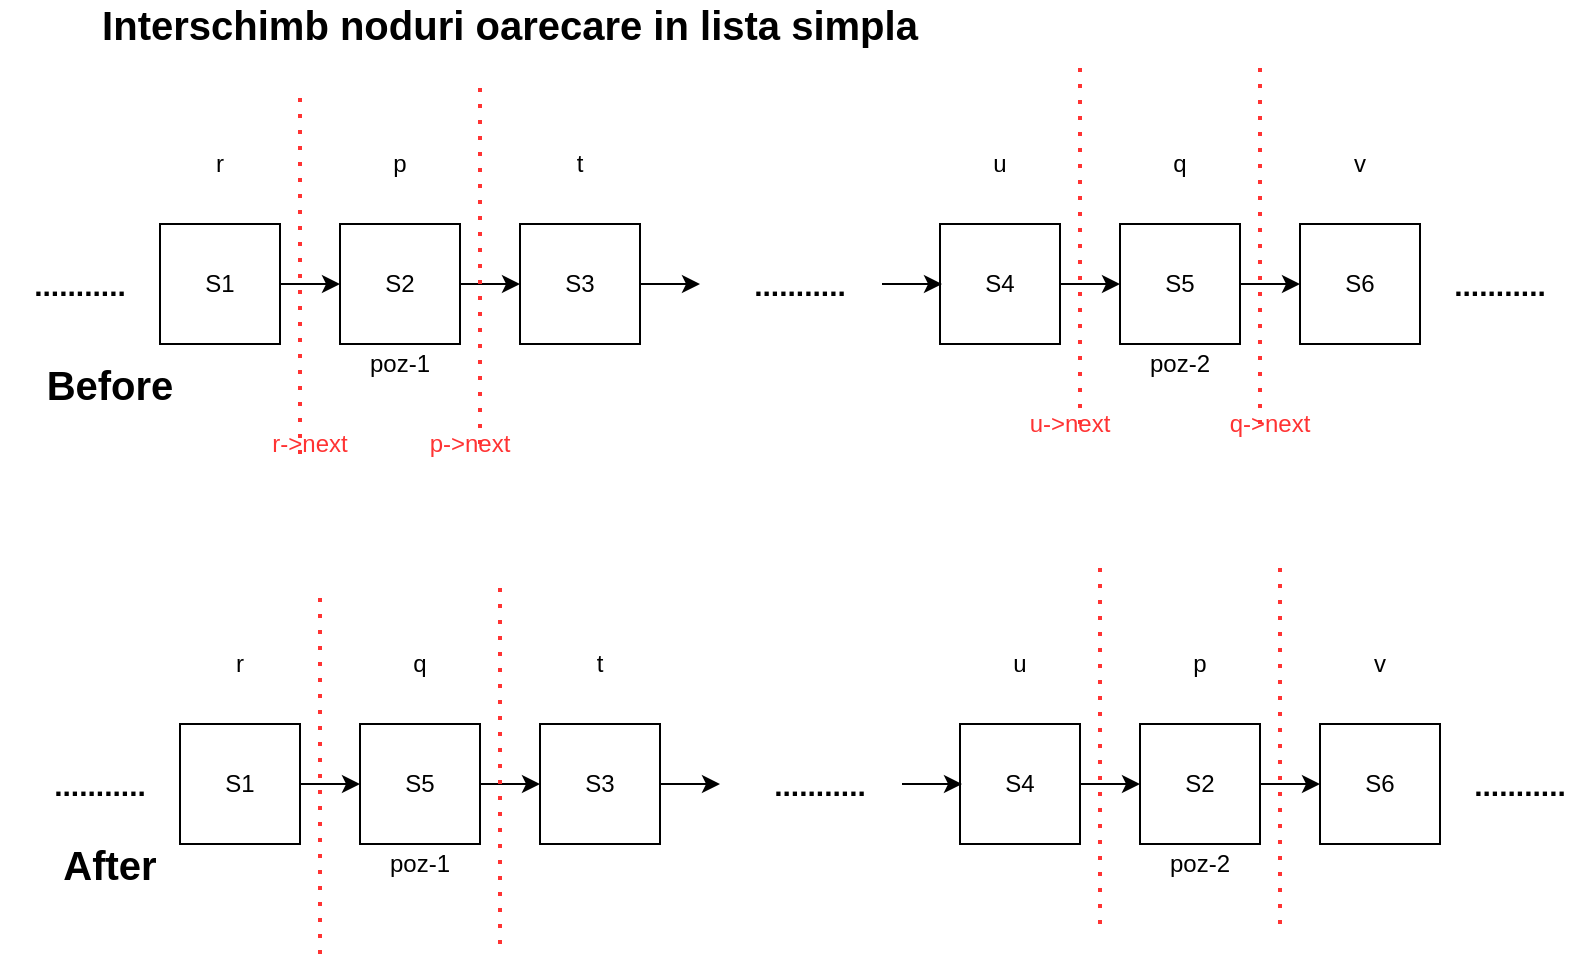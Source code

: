 <mxfile version="14.5.3" type="device"><diagram id="LXedtKztsBGQPVvHpxox" name="Page-1"><mxGraphModel dx="1038" dy="548" grid="1" gridSize="10" guides="1" tooltips="1" connect="1" arrows="1" fold="1" page="1" pageScale="1" pageWidth="827" pageHeight="1169" math="0" shadow="0"><root><mxCell id="0"/><mxCell id="1" parent="0"/><mxCell id="YJG6Qnph4x91VhUtkJ_u-7" style="edgeStyle=orthogonalEdgeStyle;rounded=0;orthogonalLoop=1;jettySize=auto;html=1;exitX=1;exitY=0.5;exitDx=0;exitDy=0;entryX=0;entryY=0.5;entryDx=0;entryDy=0;" edge="1" parent="1" source="YJG6Qnph4x91VhUtkJ_u-1" target="YJG6Qnph4x91VhUtkJ_u-2"><mxGeometry relative="1" as="geometry"/></mxCell><mxCell id="YJG6Qnph4x91VhUtkJ_u-1" value="S1" style="rounded=0;whiteSpace=wrap;html=1;" vertex="1" parent="1"><mxGeometry x="80" y="120" width="60" height="60" as="geometry"/></mxCell><mxCell id="YJG6Qnph4x91VhUtkJ_u-8" style="edgeStyle=orthogonalEdgeStyle;rounded=0;orthogonalLoop=1;jettySize=auto;html=1;exitX=1;exitY=0.5;exitDx=0;exitDy=0;entryX=0;entryY=0.5;entryDx=0;entryDy=0;" edge="1" parent="1" source="YJG6Qnph4x91VhUtkJ_u-2" target="YJG6Qnph4x91VhUtkJ_u-3"><mxGeometry relative="1" as="geometry"/></mxCell><mxCell id="YJG6Qnph4x91VhUtkJ_u-2" value="S2" style="rounded=0;whiteSpace=wrap;html=1;" vertex="1" parent="1"><mxGeometry x="170" y="120" width="60" height="60" as="geometry"/></mxCell><mxCell id="YJG6Qnph4x91VhUtkJ_u-9" style="edgeStyle=orthogonalEdgeStyle;rounded=0;orthogonalLoop=1;jettySize=auto;html=1;exitX=1;exitY=0.5;exitDx=0;exitDy=0;" edge="1" parent="1" source="YJG6Qnph4x91VhUtkJ_u-3"><mxGeometry relative="1" as="geometry"><mxPoint x="350" y="150" as="targetPoint"/></mxGeometry></mxCell><mxCell id="YJG6Qnph4x91VhUtkJ_u-3" value="S3" style="rounded=0;whiteSpace=wrap;html=1;" vertex="1" parent="1"><mxGeometry x="260" y="120" width="60" height="60" as="geometry"/></mxCell><mxCell id="YJG6Qnph4x91VhUtkJ_u-10" style="edgeStyle=orthogonalEdgeStyle;rounded=0;orthogonalLoop=1;jettySize=auto;html=1;exitX=1;exitY=0.5;exitDx=0;exitDy=0;entryX=0;entryY=0.5;entryDx=0;entryDy=0;" edge="1" parent="1" source="YJG6Qnph4x91VhUtkJ_u-4" target="YJG6Qnph4x91VhUtkJ_u-5"><mxGeometry relative="1" as="geometry"/></mxCell><mxCell id="YJG6Qnph4x91VhUtkJ_u-4" value="S4" style="rounded=0;whiteSpace=wrap;html=1;" vertex="1" parent="1"><mxGeometry x="470" y="120" width="60" height="60" as="geometry"/></mxCell><mxCell id="YJG6Qnph4x91VhUtkJ_u-11" style="edgeStyle=orthogonalEdgeStyle;rounded=0;orthogonalLoop=1;jettySize=auto;html=1;exitX=1;exitY=0.5;exitDx=0;exitDy=0;entryX=0;entryY=0.5;entryDx=0;entryDy=0;" edge="1" parent="1" source="YJG6Qnph4x91VhUtkJ_u-5" target="YJG6Qnph4x91VhUtkJ_u-6"><mxGeometry relative="1" as="geometry"/></mxCell><mxCell id="YJG6Qnph4x91VhUtkJ_u-5" value="S5" style="rounded=0;whiteSpace=wrap;html=1;" vertex="1" parent="1"><mxGeometry x="560" y="120" width="60" height="60" as="geometry"/></mxCell><mxCell id="YJG6Qnph4x91VhUtkJ_u-6" value="S6" style="rounded=0;whiteSpace=wrap;html=1;" vertex="1" parent="1"><mxGeometry x="650" y="120" width="60" height="60" as="geometry"/></mxCell><mxCell id="YJG6Qnph4x91VhUtkJ_u-12" style="edgeStyle=orthogonalEdgeStyle;rounded=0;orthogonalLoop=1;jettySize=auto;html=1;" edge="1" parent="1"><mxGeometry relative="1" as="geometry"><mxPoint x="471" y="150" as="targetPoint"/><mxPoint x="441" y="150" as="sourcePoint"/></mxGeometry></mxCell><mxCell id="YJG6Qnph4x91VhUtkJ_u-13" value="" style="endArrow=none;dashed=1;html=1;dashPattern=1 3;strokeWidth=2;strokeColor=#FF3333;jumpSize=15;" edge="1" parent="1"><mxGeometry width="50" height="50" relative="1" as="geometry"><mxPoint x="150" y="235" as="sourcePoint"/><mxPoint x="150" y="55" as="targetPoint"/></mxGeometry></mxCell><mxCell id="YJG6Qnph4x91VhUtkJ_u-14" value="" style="endArrow=none;dashed=1;html=1;dashPattern=1 3;strokeWidth=2;strokeColor=#FF3333;jumpSize=15;" edge="1" parent="1"><mxGeometry width="50" height="50" relative="1" as="geometry"><mxPoint x="240" y="230" as="sourcePoint"/><mxPoint x="240" y="50" as="targetPoint"/></mxGeometry></mxCell><mxCell id="YJG6Qnph4x91VhUtkJ_u-15" value="" style="endArrow=none;dashed=1;html=1;dashPattern=1 3;strokeWidth=2;strokeColor=#FF3333;jumpSize=15;" edge="1" parent="1"><mxGeometry width="50" height="50" relative="1" as="geometry"><mxPoint x="540" y="220" as="sourcePoint"/><mxPoint x="540" y="40" as="targetPoint"/></mxGeometry></mxCell><mxCell id="YJG6Qnph4x91VhUtkJ_u-16" value="" style="endArrow=none;dashed=1;html=1;dashPattern=1 3;strokeWidth=2;strokeColor=#FF3333;jumpSize=15;" edge="1" parent="1"><mxGeometry width="50" height="50" relative="1" as="geometry"><mxPoint x="630" y="220" as="sourcePoint"/><mxPoint x="630" y="40" as="targetPoint"/></mxGeometry></mxCell><mxCell id="YJG6Qnph4x91VhUtkJ_u-17" value="poz-1" style="text;html=1;strokeColor=none;fillColor=none;align=center;verticalAlign=middle;whiteSpace=wrap;rounded=0;" vertex="1" parent="1"><mxGeometry x="180" y="180" width="40" height="20" as="geometry"/></mxCell><mxCell id="YJG6Qnph4x91VhUtkJ_u-19" value="poz-2" style="text;html=1;strokeColor=none;fillColor=none;align=center;verticalAlign=middle;whiteSpace=wrap;rounded=0;" vertex="1" parent="1"><mxGeometry x="570" y="180" width="40" height="20" as="geometry"/></mxCell><mxCell id="YJG6Qnph4x91VhUtkJ_u-20" value="p" style="text;html=1;strokeColor=none;fillColor=none;align=center;verticalAlign=middle;whiteSpace=wrap;rounded=0;" vertex="1" parent="1"><mxGeometry x="180" y="80" width="40" height="20" as="geometry"/></mxCell><mxCell id="YJG6Qnph4x91VhUtkJ_u-21" value="q" style="text;html=1;strokeColor=none;fillColor=none;align=center;verticalAlign=middle;whiteSpace=wrap;rounded=0;" vertex="1" parent="1"><mxGeometry x="570" y="80" width="40" height="20" as="geometry"/></mxCell><mxCell id="YJG6Qnph4x91VhUtkJ_u-22" value="r" style="text;html=1;strokeColor=none;fillColor=none;align=center;verticalAlign=middle;whiteSpace=wrap;rounded=0;" vertex="1" parent="1"><mxGeometry x="90" y="80" width="40" height="20" as="geometry"/></mxCell><mxCell id="YJG6Qnph4x91VhUtkJ_u-23" value="t" style="text;html=1;strokeColor=none;fillColor=none;align=center;verticalAlign=middle;whiteSpace=wrap;rounded=0;" vertex="1" parent="1"><mxGeometry x="270" y="80" width="40" height="20" as="geometry"/></mxCell><mxCell id="YJG6Qnph4x91VhUtkJ_u-24" value="u" style="text;html=1;strokeColor=none;fillColor=none;align=center;verticalAlign=middle;whiteSpace=wrap;rounded=0;" vertex="1" parent="1"><mxGeometry x="480" y="80" width="40" height="20" as="geometry"/></mxCell><mxCell id="YJG6Qnph4x91VhUtkJ_u-25" value="v" style="text;html=1;strokeColor=none;fillColor=none;align=center;verticalAlign=middle;whiteSpace=wrap;rounded=0;" vertex="1" parent="1"><mxGeometry x="660" y="80" width="40" height="20" as="geometry"/></mxCell><mxCell id="YJG6Qnph4x91VhUtkJ_u-26" style="edgeStyle=orthogonalEdgeStyle;rounded=0;orthogonalLoop=1;jettySize=auto;html=1;exitX=1;exitY=0.5;exitDx=0;exitDy=0;entryX=0;entryY=0.5;entryDx=0;entryDy=0;" edge="1" parent="1" source="YJG6Qnph4x91VhUtkJ_u-27" target="YJG6Qnph4x91VhUtkJ_u-29"><mxGeometry relative="1" as="geometry"/></mxCell><mxCell id="YJG6Qnph4x91VhUtkJ_u-27" value="S1" style="rounded=0;whiteSpace=wrap;html=1;" vertex="1" parent="1"><mxGeometry x="90" y="370" width="60" height="60" as="geometry"/></mxCell><mxCell id="YJG6Qnph4x91VhUtkJ_u-28" style="edgeStyle=orthogonalEdgeStyle;rounded=0;orthogonalLoop=1;jettySize=auto;html=1;exitX=1;exitY=0.5;exitDx=0;exitDy=0;entryX=0;entryY=0.5;entryDx=0;entryDy=0;" edge="1" parent="1" source="YJG6Qnph4x91VhUtkJ_u-29" target="YJG6Qnph4x91VhUtkJ_u-31"><mxGeometry relative="1" as="geometry"/></mxCell><mxCell id="YJG6Qnph4x91VhUtkJ_u-29" value="S5" style="rounded=0;whiteSpace=wrap;html=1;" vertex="1" parent="1"><mxGeometry x="180" y="370" width="60" height="60" as="geometry"/></mxCell><mxCell id="YJG6Qnph4x91VhUtkJ_u-30" style="edgeStyle=orthogonalEdgeStyle;rounded=0;orthogonalLoop=1;jettySize=auto;html=1;exitX=1;exitY=0.5;exitDx=0;exitDy=0;" edge="1" parent="1" source="YJG6Qnph4x91VhUtkJ_u-31"><mxGeometry relative="1" as="geometry"><mxPoint x="360" y="400" as="targetPoint"/></mxGeometry></mxCell><mxCell id="YJG6Qnph4x91VhUtkJ_u-31" value="S3" style="rounded=0;whiteSpace=wrap;html=1;" vertex="1" parent="1"><mxGeometry x="270" y="370" width="60" height="60" as="geometry"/></mxCell><mxCell id="YJG6Qnph4x91VhUtkJ_u-32" style="edgeStyle=orthogonalEdgeStyle;rounded=0;orthogonalLoop=1;jettySize=auto;html=1;exitX=1;exitY=0.5;exitDx=0;exitDy=0;entryX=0;entryY=0.5;entryDx=0;entryDy=0;" edge="1" parent="1" source="YJG6Qnph4x91VhUtkJ_u-33" target="YJG6Qnph4x91VhUtkJ_u-35"><mxGeometry relative="1" as="geometry"/></mxCell><mxCell id="YJG6Qnph4x91VhUtkJ_u-33" value="S4" style="rounded=0;whiteSpace=wrap;html=1;" vertex="1" parent="1"><mxGeometry x="480" y="370" width="60" height="60" as="geometry"/></mxCell><mxCell id="YJG6Qnph4x91VhUtkJ_u-34" style="edgeStyle=orthogonalEdgeStyle;rounded=0;orthogonalLoop=1;jettySize=auto;html=1;exitX=1;exitY=0.5;exitDx=0;exitDy=0;entryX=0;entryY=0.5;entryDx=0;entryDy=0;" edge="1" parent="1" source="YJG6Qnph4x91VhUtkJ_u-35" target="YJG6Qnph4x91VhUtkJ_u-36"><mxGeometry relative="1" as="geometry"/></mxCell><mxCell id="YJG6Qnph4x91VhUtkJ_u-35" value="S2" style="rounded=0;whiteSpace=wrap;html=1;" vertex="1" parent="1"><mxGeometry x="570" y="370" width="60" height="60" as="geometry"/></mxCell><mxCell id="YJG6Qnph4x91VhUtkJ_u-36" value="S6" style="rounded=0;whiteSpace=wrap;html=1;" vertex="1" parent="1"><mxGeometry x="660" y="370" width="60" height="60" as="geometry"/></mxCell><mxCell id="YJG6Qnph4x91VhUtkJ_u-37" style="edgeStyle=orthogonalEdgeStyle;rounded=0;orthogonalLoop=1;jettySize=auto;html=1;" edge="1" parent="1"><mxGeometry relative="1" as="geometry"><mxPoint x="481" y="400" as="targetPoint"/><mxPoint x="451" y="400" as="sourcePoint"/></mxGeometry></mxCell><mxCell id="YJG6Qnph4x91VhUtkJ_u-38" value="" style="endArrow=none;dashed=1;html=1;dashPattern=1 3;strokeWidth=2;strokeColor=#FF3333;jumpSize=15;" edge="1" parent="1"><mxGeometry width="50" height="50" relative="1" as="geometry"><mxPoint x="160" y="485" as="sourcePoint"/><mxPoint x="160" y="305" as="targetPoint"/></mxGeometry></mxCell><mxCell id="YJG6Qnph4x91VhUtkJ_u-39" value="" style="endArrow=none;dashed=1;html=1;dashPattern=1 3;strokeWidth=2;strokeColor=#FF3333;jumpSize=15;" edge="1" parent="1"><mxGeometry width="50" height="50" relative="1" as="geometry"><mxPoint x="250" y="480" as="sourcePoint"/><mxPoint x="250" y="300" as="targetPoint"/></mxGeometry></mxCell><mxCell id="YJG6Qnph4x91VhUtkJ_u-40" value="" style="endArrow=none;dashed=1;html=1;dashPattern=1 3;strokeWidth=2;strokeColor=#FF3333;jumpSize=15;" edge="1" parent="1"><mxGeometry width="50" height="50" relative="1" as="geometry"><mxPoint x="550" y="470" as="sourcePoint"/><mxPoint x="550" y="290" as="targetPoint"/></mxGeometry></mxCell><mxCell id="YJG6Qnph4x91VhUtkJ_u-41" value="" style="endArrow=none;dashed=1;html=1;dashPattern=1 3;strokeWidth=2;strokeColor=#FF3333;jumpSize=15;" edge="1" parent="1"><mxGeometry width="50" height="50" relative="1" as="geometry"><mxPoint x="640" y="470" as="sourcePoint"/><mxPoint x="640" y="290" as="targetPoint"/></mxGeometry></mxCell><mxCell id="YJG6Qnph4x91VhUtkJ_u-42" value="poz-1" style="text;html=1;strokeColor=none;fillColor=none;align=center;verticalAlign=middle;whiteSpace=wrap;rounded=0;" vertex="1" parent="1"><mxGeometry x="190" y="430" width="40" height="20" as="geometry"/></mxCell><mxCell id="YJG6Qnph4x91VhUtkJ_u-43" value="poz-2" style="text;html=1;strokeColor=none;fillColor=none;align=center;verticalAlign=middle;whiteSpace=wrap;rounded=0;" vertex="1" parent="1"><mxGeometry x="580" y="430" width="40" height="20" as="geometry"/></mxCell><mxCell id="YJG6Qnph4x91VhUtkJ_u-44" value="q" style="text;html=1;strokeColor=none;fillColor=none;align=center;verticalAlign=middle;whiteSpace=wrap;rounded=0;" vertex="1" parent="1"><mxGeometry x="190" y="330" width="40" height="20" as="geometry"/></mxCell><mxCell id="YJG6Qnph4x91VhUtkJ_u-45" value="p" style="text;html=1;strokeColor=none;fillColor=none;align=center;verticalAlign=middle;whiteSpace=wrap;rounded=0;" vertex="1" parent="1"><mxGeometry x="580" y="330" width="40" height="20" as="geometry"/></mxCell><mxCell id="YJG6Qnph4x91VhUtkJ_u-46" value="r" style="text;html=1;strokeColor=none;fillColor=none;align=center;verticalAlign=middle;whiteSpace=wrap;rounded=0;" vertex="1" parent="1"><mxGeometry x="100" y="330" width="40" height="20" as="geometry"/></mxCell><mxCell id="YJG6Qnph4x91VhUtkJ_u-47" value="t" style="text;html=1;strokeColor=none;fillColor=none;align=center;verticalAlign=middle;whiteSpace=wrap;rounded=0;" vertex="1" parent="1"><mxGeometry x="280" y="330" width="40" height="20" as="geometry"/></mxCell><mxCell id="YJG6Qnph4x91VhUtkJ_u-48" value="u" style="text;html=1;strokeColor=none;fillColor=none;align=center;verticalAlign=middle;whiteSpace=wrap;rounded=0;" vertex="1" parent="1"><mxGeometry x="490" y="330" width="40" height="20" as="geometry"/></mxCell><mxCell id="YJG6Qnph4x91VhUtkJ_u-49" value="v" style="text;html=1;strokeColor=none;fillColor=none;align=center;verticalAlign=middle;whiteSpace=wrap;rounded=0;" vertex="1" parent="1"><mxGeometry x="670" y="330" width="40" height="20" as="geometry"/></mxCell><mxCell id="YJG6Qnph4x91VhUtkJ_u-50" value="r-&amp;gt;next" style="text;html=1;strokeColor=none;align=center;verticalAlign=middle;whiteSpace=wrap;rounded=0;fontColor=#FF3333;" vertex="1" parent="1"><mxGeometry x="130" y="220" width="50" height="20" as="geometry"/></mxCell><mxCell id="YJG6Qnph4x91VhUtkJ_u-51" value="p-&amp;gt;next" style="text;html=1;strokeColor=none;align=center;verticalAlign=middle;whiteSpace=wrap;rounded=0;fontColor=#FF3333;" vertex="1" parent="1"><mxGeometry x="210" y="220" width="50" height="20" as="geometry"/></mxCell><mxCell id="YJG6Qnph4x91VhUtkJ_u-52" value="u-&amp;gt;next" style="text;html=1;strokeColor=none;align=center;verticalAlign=middle;whiteSpace=wrap;rounded=0;fontColor=#FF3333;" vertex="1" parent="1"><mxGeometry x="510" y="210" width="50" height="20" as="geometry"/></mxCell><mxCell id="YJG6Qnph4x91VhUtkJ_u-53" value="q-&amp;gt;next" style="text;html=1;strokeColor=none;align=center;verticalAlign=middle;whiteSpace=wrap;rounded=0;fontColor=#FF3333;" vertex="1" parent="1"><mxGeometry x="610" y="210" width="50" height="20" as="geometry"/></mxCell><mxCell id="YJG6Qnph4x91VhUtkJ_u-54" value="&lt;font size=&quot;1&quot; color=&quot;#000000&quot;&gt;&lt;b style=&quot;font-size: 20px&quot;&gt;Interschimb noduri oarecare in lista simpla&lt;/b&gt;&lt;/font&gt;" style="text;html=1;strokeColor=none;fillColor=none;align=center;verticalAlign=middle;whiteSpace=wrap;rounded=0;fontColor=#FF3333;" vertex="1" parent="1"><mxGeometry x="40" y="10" width="430" height="20" as="geometry"/></mxCell><mxCell id="YJG6Qnph4x91VhUtkJ_u-55" value="&lt;font style=&quot;font-size: 15px&quot;&gt;&lt;b&gt;...........&lt;/b&gt;&lt;/font&gt;" style="text;html=1;strokeColor=none;fillColor=none;align=center;verticalAlign=middle;whiteSpace=wrap;rounded=0;" vertex="1" parent="1"><mxGeometry x="370" y="140" width="60" height="20" as="geometry"/></mxCell><mxCell id="YJG6Qnph4x91VhUtkJ_u-56" value="&lt;font style=&quot;font-size: 15px&quot;&gt;&lt;b&gt;...........&lt;/b&gt;&lt;/font&gt;" style="text;html=1;strokeColor=none;fillColor=none;align=center;verticalAlign=middle;whiteSpace=wrap;rounded=0;" vertex="1" parent="1"><mxGeometry x="720" y="140" width="60" height="20" as="geometry"/></mxCell><mxCell id="YJG6Qnph4x91VhUtkJ_u-57" value="&lt;font style=&quot;font-size: 15px&quot;&gt;&lt;b&gt;...........&lt;/b&gt;&lt;/font&gt;" style="text;html=1;strokeColor=none;fillColor=none;align=center;verticalAlign=middle;whiteSpace=wrap;rounded=0;" vertex="1" parent="1"><mxGeometry x="10" y="140" width="60" height="20" as="geometry"/></mxCell><mxCell id="YJG6Qnph4x91VhUtkJ_u-58" value="&lt;font style=&quot;font-size: 15px&quot;&gt;&lt;b&gt;...........&lt;/b&gt;&lt;/font&gt;" style="text;html=1;strokeColor=none;fillColor=none;align=center;verticalAlign=middle;whiteSpace=wrap;rounded=0;" vertex="1" parent="1"><mxGeometry x="380" y="390" width="60" height="20" as="geometry"/></mxCell><mxCell id="YJG6Qnph4x91VhUtkJ_u-59" value="&lt;font style=&quot;font-size: 15px&quot;&gt;&lt;b&gt;...........&lt;/b&gt;&lt;/font&gt;" style="text;html=1;strokeColor=none;fillColor=none;align=center;verticalAlign=middle;whiteSpace=wrap;rounded=0;" vertex="1" parent="1"><mxGeometry x="20" y="390" width="60" height="20" as="geometry"/></mxCell><mxCell id="YJG6Qnph4x91VhUtkJ_u-60" value="&lt;font style=&quot;font-size: 15px&quot;&gt;&lt;b&gt;...........&lt;/b&gt;&lt;/font&gt;" style="text;html=1;strokeColor=none;fillColor=none;align=center;verticalAlign=middle;whiteSpace=wrap;rounded=0;" vertex="1" parent="1"><mxGeometry x="730" y="390" width="60" height="20" as="geometry"/></mxCell><mxCell id="YJG6Qnph4x91VhUtkJ_u-61" value="&lt;font size=&quot;1&quot; color=&quot;#000000&quot;&gt;&lt;b style=&quot;font-size: 20px&quot;&gt;Before&lt;/b&gt;&lt;/font&gt;" style="text;html=1;strokeColor=none;fillColor=none;align=center;verticalAlign=middle;whiteSpace=wrap;rounded=0;fontColor=#FF3333;" vertex="1" parent="1"><mxGeometry y="190" width="110" height="20" as="geometry"/></mxCell><mxCell id="YJG6Qnph4x91VhUtkJ_u-62" value="&lt;font size=&quot;1&quot; color=&quot;#000000&quot;&gt;&lt;b style=&quot;font-size: 20px&quot;&gt;After&lt;/b&gt;&lt;/font&gt;" style="text;html=1;strokeColor=none;fillColor=none;align=center;verticalAlign=middle;whiteSpace=wrap;rounded=0;fontColor=#FF3333;" vertex="1" parent="1"><mxGeometry y="430" width="110" height="20" as="geometry"/></mxCell></root></mxGraphModel></diagram></mxfile>